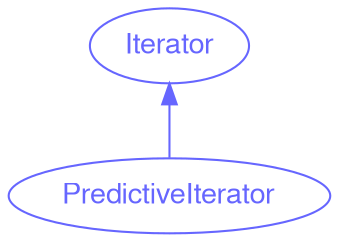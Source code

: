 digraph "raku-type-graph" {
    rankdir=BT;
    splines=polyline;
    overlap=false;

    graph [truecolor=true bgcolor="#FFFFFF"];
    // Types
    "Iterator" [color="#6666FF", fontcolor="#6666FF", href="/type/Iterator", fontname="FreeSans"];
    "PredictiveIterator" [color="#6666FF", fontcolor="#6666FF", href="/type/PredictiveIterator", fontname="FreeSans"];

    // Superclasses

    // Roles
    "PredictiveIterator" -> "Iterator" [color="#6666FF"];
}
